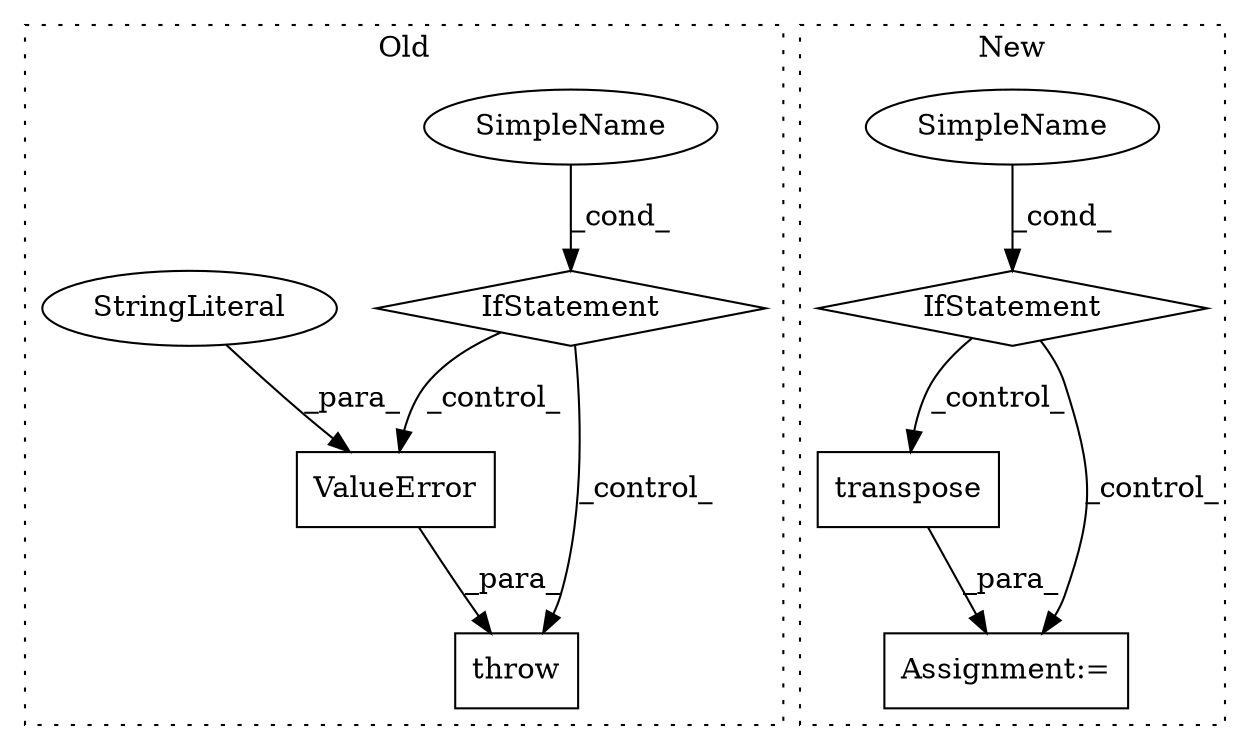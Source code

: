 digraph G {
subgraph cluster0 {
1 [label="ValueError" a="32" s="6468,6522" l="11,1" shape="box"];
3 [label="IfStatement" a="25" s="6405,6450" l="4,2" shape="diamond"];
4 [label="SimpleName" a="42" s="" l="" shape="ellipse"];
6 [label="throw" a="53" s="6462" l="6" shape="box"];
9 [label="StringLiteral" a="45" s="6479" l="43" shape="ellipse"];
label = "Old";
style="dotted";
}
subgraph cluster1 {
2 [label="transpose" a="32" s="6840,6888" l="19,2" shape="box"];
5 [label="Assignment:=" a="7" s="6732" l="1" shape="box"];
7 [label="IfStatement" a="25" s="6474,6519" l="4,2" shape="diamond"];
8 [label="SimpleName" a="42" s="" l="" shape="ellipse"];
label = "New";
style="dotted";
}
1 -> 6 [label="_para_"];
2 -> 5 [label="_para_"];
3 -> 6 [label="_control_"];
3 -> 1 [label="_control_"];
4 -> 3 [label="_cond_"];
7 -> 2 [label="_control_"];
7 -> 5 [label="_control_"];
8 -> 7 [label="_cond_"];
9 -> 1 [label="_para_"];
}